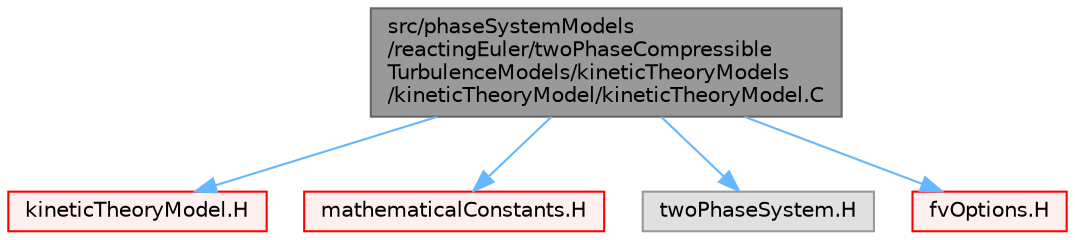 digraph "src/phaseSystemModels/reactingEuler/twoPhaseCompressibleTurbulenceModels/kineticTheoryModels/kineticTheoryModel/kineticTheoryModel.C"
{
 // LATEX_PDF_SIZE
  bgcolor="transparent";
  edge [fontname=Helvetica,fontsize=10,labelfontname=Helvetica,labelfontsize=10];
  node [fontname=Helvetica,fontsize=10,shape=box,height=0.2,width=0.4];
  Node1 [id="Node000001",label="src/phaseSystemModels\l/reactingEuler/twoPhaseCompressible\lTurbulenceModels/kineticTheoryModels\l/kineticTheoryModel/kineticTheoryModel.C",height=0.2,width=0.4,color="gray40", fillcolor="grey60", style="filled", fontcolor="black",tooltip=" "];
  Node1 -> Node2 [id="edge1_Node000001_Node000002",color="steelblue1",style="solid",tooltip=" "];
  Node2 [id="Node000002",label="kineticTheoryModel.H",height=0.2,width=0.4,color="red", fillcolor="#FFF0F0", style="filled",URL="$reactingEuler_2twoPhaseCompressibleTurbulenceModels_2kineticTheoryModels_2kineticTheoryModel_2kineticTheoryModel_8H.html",tooltip=" "];
  Node1 -> Node401 [id="edge2_Node000001_Node000401",color="steelblue1",style="solid",tooltip=" "];
  Node401 [id="Node000401",label="mathematicalConstants.H",height=0.2,width=0.4,color="red", fillcolor="#FFF0F0", style="filled",URL="$mathematicalConstants_8H.html",tooltip=" "];
  Node1 -> Node402 [id="edge3_Node000001_Node000402",color="steelblue1",style="solid",tooltip=" "];
  Node402 [id="Node000402",label="twoPhaseSystem.H",height=0.2,width=0.4,color="grey60", fillcolor="#E0E0E0", style="filled",tooltip=" "];
  Node1 -> Node403 [id="edge4_Node000001_Node000403",color="steelblue1",style="solid",tooltip=" "];
  Node403 [id="Node000403",label="fvOptions.H",height=0.2,width=0.4,color="red", fillcolor="#FFF0F0", style="filled",URL="$fvOptions_8H.html",tooltip=" "];
}
